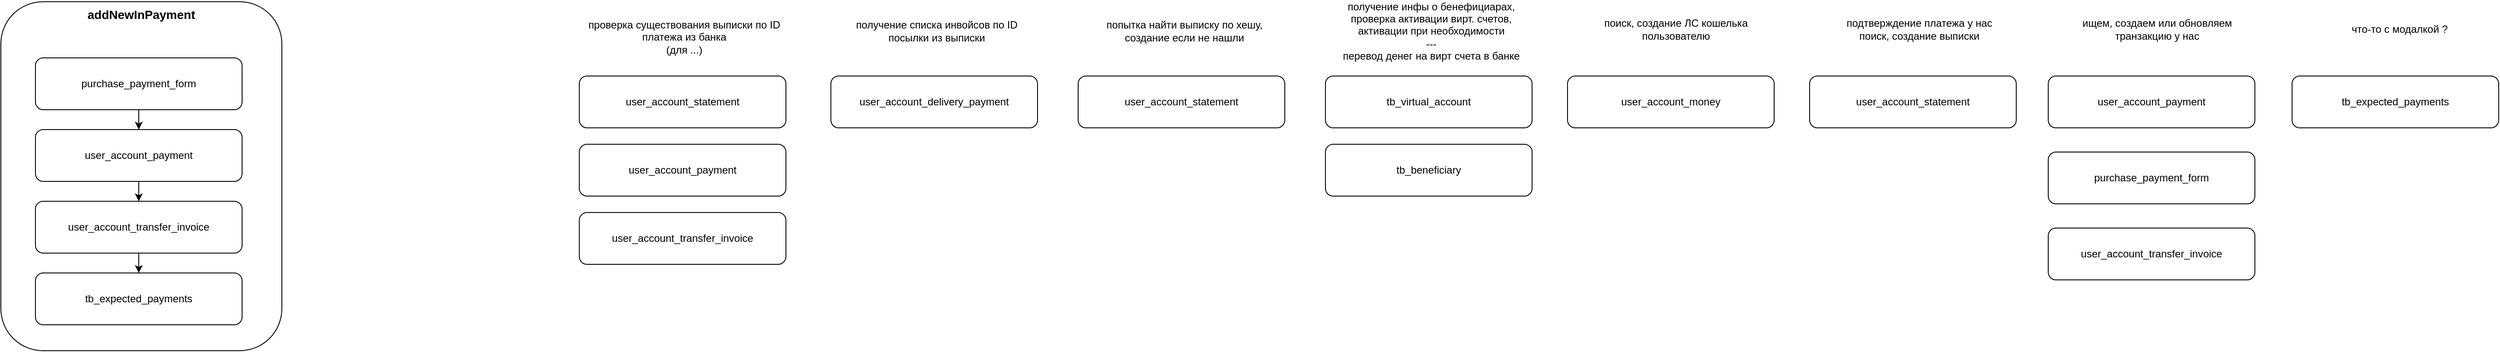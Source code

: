 <mxfile version="21.6.2" type="github">
  <diagram name="Страница 1" id="ZkauyycRIYDNYMhbfDys">
    <mxGraphModel dx="3385" dy="1920" grid="0" gridSize="10" guides="1" tooltips="1" connect="1" arrows="1" fold="1" page="0" pageScale="1" pageWidth="827" pageHeight="1169" math="0" shadow="0">
      <root>
        <mxCell id="0" />
        <mxCell id="1" parent="0" />
        <mxCell id="WJNkJMJEps5TtWISmoD8-9" value="&lt;b style=&quot;font-size: 14px;&quot;&gt;addNewInPayment&lt;/b&gt;" style="rounded=1;whiteSpace=wrap;html=1;align=center;glass=0;shadow=0;verticalAlign=top;fontSize=14;" parent="1" vertex="1">
          <mxGeometry x="-186" y="187" width="325" height="404" as="geometry" />
        </mxCell>
        <mxCell id="WJNkJMJEps5TtWISmoD8-6" style="edgeStyle=orthogonalEdgeStyle;rounded=0;orthogonalLoop=1;jettySize=auto;html=1;entryX=0.5;entryY=0;entryDx=0;entryDy=0;" parent="1" source="WJNkJMJEps5TtWISmoD8-1" target="WJNkJMJEps5TtWISmoD8-3" edge="1">
          <mxGeometry relative="1" as="geometry" />
        </mxCell>
        <mxCell id="WJNkJMJEps5TtWISmoD8-7" style="edgeStyle=orthogonalEdgeStyle;rounded=0;orthogonalLoop=1;jettySize=auto;html=1;entryX=0.5;entryY=0;entryDx=0;entryDy=0;" parent="1" source="WJNkJMJEps5TtWISmoD8-3" target="WJNkJMJEps5TtWISmoD8-4" edge="1">
          <mxGeometry relative="1" as="geometry" />
        </mxCell>
        <mxCell id="WJNkJMJEps5TtWISmoD8-3" value="user_account_payment" style="rounded=1;whiteSpace=wrap;html=1;" parent="1" vertex="1">
          <mxGeometry x="-146" y="335" width="239" height="60" as="geometry" />
        </mxCell>
        <mxCell id="WJNkJMJEps5TtWISmoD8-8" style="edgeStyle=orthogonalEdgeStyle;rounded=0;orthogonalLoop=1;jettySize=auto;html=1;entryX=0.5;entryY=0;entryDx=0;entryDy=0;" parent="1" source="WJNkJMJEps5TtWISmoD8-4" target="WJNkJMJEps5TtWISmoD8-5" edge="1">
          <mxGeometry relative="1" as="geometry" />
        </mxCell>
        <mxCell id="WJNkJMJEps5TtWISmoD8-4" value="user_account_transfer_invoice" style="rounded=1;whiteSpace=wrap;html=1;" parent="1" vertex="1">
          <mxGeometry x="-146" y="418" width="239" height="60" as="geometry" />
        </mxCell>
        <mxCell id="WJNkJMJEps5TtWISmoD8-5" value="tb_expected_payments" style="rounded=1;whiteSpace=wrap;html=1;" parent="1" vertex="1">
          <mxGeometry x="-146" y="501" width="239" height="60" as="geometry" />
        </mxCell>
        <mxCell id="WJNkJMJEps5TtWISmoD8-1" value="purchase_payment_form" style="rounded=1;whiteSpace=wrap;html=1;" parent="1" vertex="1">
          <mxGeometry x="-146" y="252" width="239" height="60" as="geometry" />
        </mxCell>
        <mxCell id="WJNkJMJEps5TtWISmoD8-10" value="user_account_payment" style="rounded=1;whiteSpace=wrap;html=1;" parent="1" vertex="1">
          <mxGeometry x="483" y="352" width="239" height="60" as="geometry" />
        </mxCell>
        <mxCell id="WJNkJMJEps5TtWISmoD8-11" value="user_account_statement" style="rounded=1;whiteSpace=wrap;html=1;" parent="1" vertex="1">
          <mxGeometry x="483" y="273" width="239" height="60" as="geometry" />
        </mxCell>
        <mxCell id="WJNkJMJEps5TtWISmoD8-12" value="user_account_transfer_invoice" style="rounded=1;whiteSpace=wrap;html=1;" parent="1" vertex="1">
          <mxGeometry x="483" y="431" width="239" height="60" as="geometry" />
        </mxCell>
        <mxCell id="WJNkJMJEps5TtWISmoD8-13" value="user_account_delivery_payment" style="rounded=1;whiteSpace=wrap;html=1;" parent="1" vertex="1">
          <mxGeometry x="774" y="273" width="239" height="60" as="geometry" />
        </mxCell>
        <mxCell id="WJNkJMJEps5TtWISmoD8-14" value="user_account_statement" style="rounded=1;whiteSpace=wrap;html=1;" parent="1" vertex="1">
          <mxGeometry x="1060" y="273" width="239" height="60" as="geometry" />
        </mxCell>
        <mxCell id="WJNkJMJEps5TtWISmoD8-15" value="tb_virtual_account" style="rounded=1;whiteSpace=wrap;html=1;" parent="1" vertex="1">
          <mxGeometry x="1346" y="273" width="239" height="60" as="geometry" />
        </mxCell>
        <mxCell id="WJNkJMJEps5TtWISmoD8-16" value="tb_beneficiary" style="rounded=1;whiteSpace=wrap;html=1;" parent="1" vertex="1">
          <mxGeometry x="1346" y="352" width="239" height="60" as="geometry" />
        </mxCell>
        <mxCell id="WJNkJMJEps5TtWISmoD8-17" value="user_account_money" style="rounded=1;whiteSpace=wrap;html=1;" parent="1" vertex="1">
          <mxGeometry x="1626" y="273" width="239" height="60" as="geometry" />
        </mxCell>
        <mxCell id="WJNkJMJEps5TtWISmoD8-19" value="user_account_statement" style="rounded=1;whiteSpace=wrap;html=1;" parent="1" vertex="1">
          <mxGeometry x="1906" y="273" width="239" height="60" as="geometry" />
        </mxCell>
        <mxCell id="WJNkJMJEps5TtWISmoD8-20" value="user_account_payment" style="rounded=1;whiteSpace=wrap;html=1;" parent="1" vertex="1">
          <mxGeometry x="2182" y="273" width="239" height="60" as="geometry" />
        </mxCell>
        <mxCell id="WJNkJMJEps5TtWISmoD8-21" value="user_account_transfer_invoice" style="rounded=1;whiteSpace=wrap;html=1;" parent="1" vertex="1">
          <mxGeometry x="2182" y="449" width="239" height="60" as="geometry" />
        </mxCell>
        <mxCell id="WJNkJMJEps5TtWISmoD8-22" value="purchase_payment_form" style="rounded=1;whiteSpace=wrap;html=1;" parent="1" vertex="1">
          <mxGeometry x="2182" y="361" width="239" height="60" as="geometry" />
        </mxCell>
        <mxCell id="WJNkJMJEps5TtWISmoD8-23" value="tb_expected_payments" style="rounded=1;whiteSpace=wrap;html=1;" parent="1" vertex="1">
          <mxGeometry x="2464" y="273" width="239" height="60" as="geometry" />
        </mxCell>
        <mxCell id="WJNkJMJEps5TtWISmoD8-24" value="проверка существования выписки по ID платежа из банка&lt;br&gt;(для ...)" style="text;html=1;strokeColor=none;fillColor=none;align=center;verticalAlign=middle;whiteSpace=wrap;rounded=0;" parent="1" vertex="1">
          <mxGeometry x="486" y="213" width="237" height="30" as="geometry" />
        </mxCell>
        <mxCell id="WJNkJMJEps5TtWISmoD8-25" value="получение списка инвойсов по ID посылки из выписки" style="text;html=1;strokeColor=none;fillColor=none;align=center;verticalAlign=middle;whiteSpace=wrap;rounded=0;" parent="1" vertex="1">
          <mxGeometry x="778" y="206" width="237" height="30" as="geometry" />
        </mxCell>
        <mxCell id="WJNkJMJEps5TtWISmoD8-26" value="попытка найти выписку по хешу, создание если не нашли" style="text;html=1;strokeColor=none;fillColor=none;align=center;verticalAlign=middle;whiteSpace=wrap;rounded=0;" parent="1" vertex="1">
          <mxGeometry x="1067" y="206" width="232" height="30" as="geometry" />
        </mxCell>
        <mxCell id="WJNkJMJEps5TtWISmoD8-27" value="получение инфы о бенефициарах, проверка активации вирт. счетов, активации при необходимости&lt;br&gt;---&lt;br&gt;перевод денег на вирт счета в банке" style="text;html=1;strokeColor=none;fillColor=none;align=center;verticalAlign=middle;whiteSpace=wrap;rounded=0;" parent="1" vertex="1">
          <mxGeometry x="1353" y="206" width="231" height="30" as="geometry" />
        </mxCell>
        <mxCell id="WJNkJMJEps5TtWISmoD8-28" value="поиск, создание ЛС кошелька пользователю" style="text;html=1;strokeColor=none;fillColor=none;align=center;verticalAlign=middle;whiteSpace=wrap;rounded=0;" parent="1" vertex="1">
          <mxGeometry x="1631" y="204" width="241" height="30" as="geometry" />
        </mxCell>
        <mxCell id="WJNkJMJEps5TtWISmoD8-29" value="подтверждение платежа у нас&lt;br&gt;поиск, создание выписки" style="text;html=1;strokeColor=none;fillColor=none;align=center;verticalAlign=middle;whiteSpace=wrap;rounded=0;" parent="1" vertex="1">
          <mxGeometry x="1920" y="204" width="226" height="30" as="geometry" />
        </mxCell>
        <mxCell id="WJNkJMJEps5TtWISmoD8-30" value="ищем, создаем или обновляем транзакцию у нас" style="text;html=1;strokeColor=none;fillColor=none;align=center;verticalAlign=middle;whiteSpace=wrap;rounded=0;" parent="1" vertex="1">
          <mxGeometry x="2195" y="204" width="226" height="30" as="geometry" />
        </mxCell>
        <mxCell id="WJNkJMJEps5TtWISmoD8-31" value="что-то с модалкой ?" style="text;html=1;strokeColor=none;fillColor=none;align=center;verticalAlign=middle;whiteSpace=wrap;rounded=0;" parent="1" vertex="1">
          <mxGeometry x="2479" y="204" width="219" height="30" as="geometry" />
        </mxCell>
      </root>
    </mxGraphModel>
  </diagram>
</mxfile>

